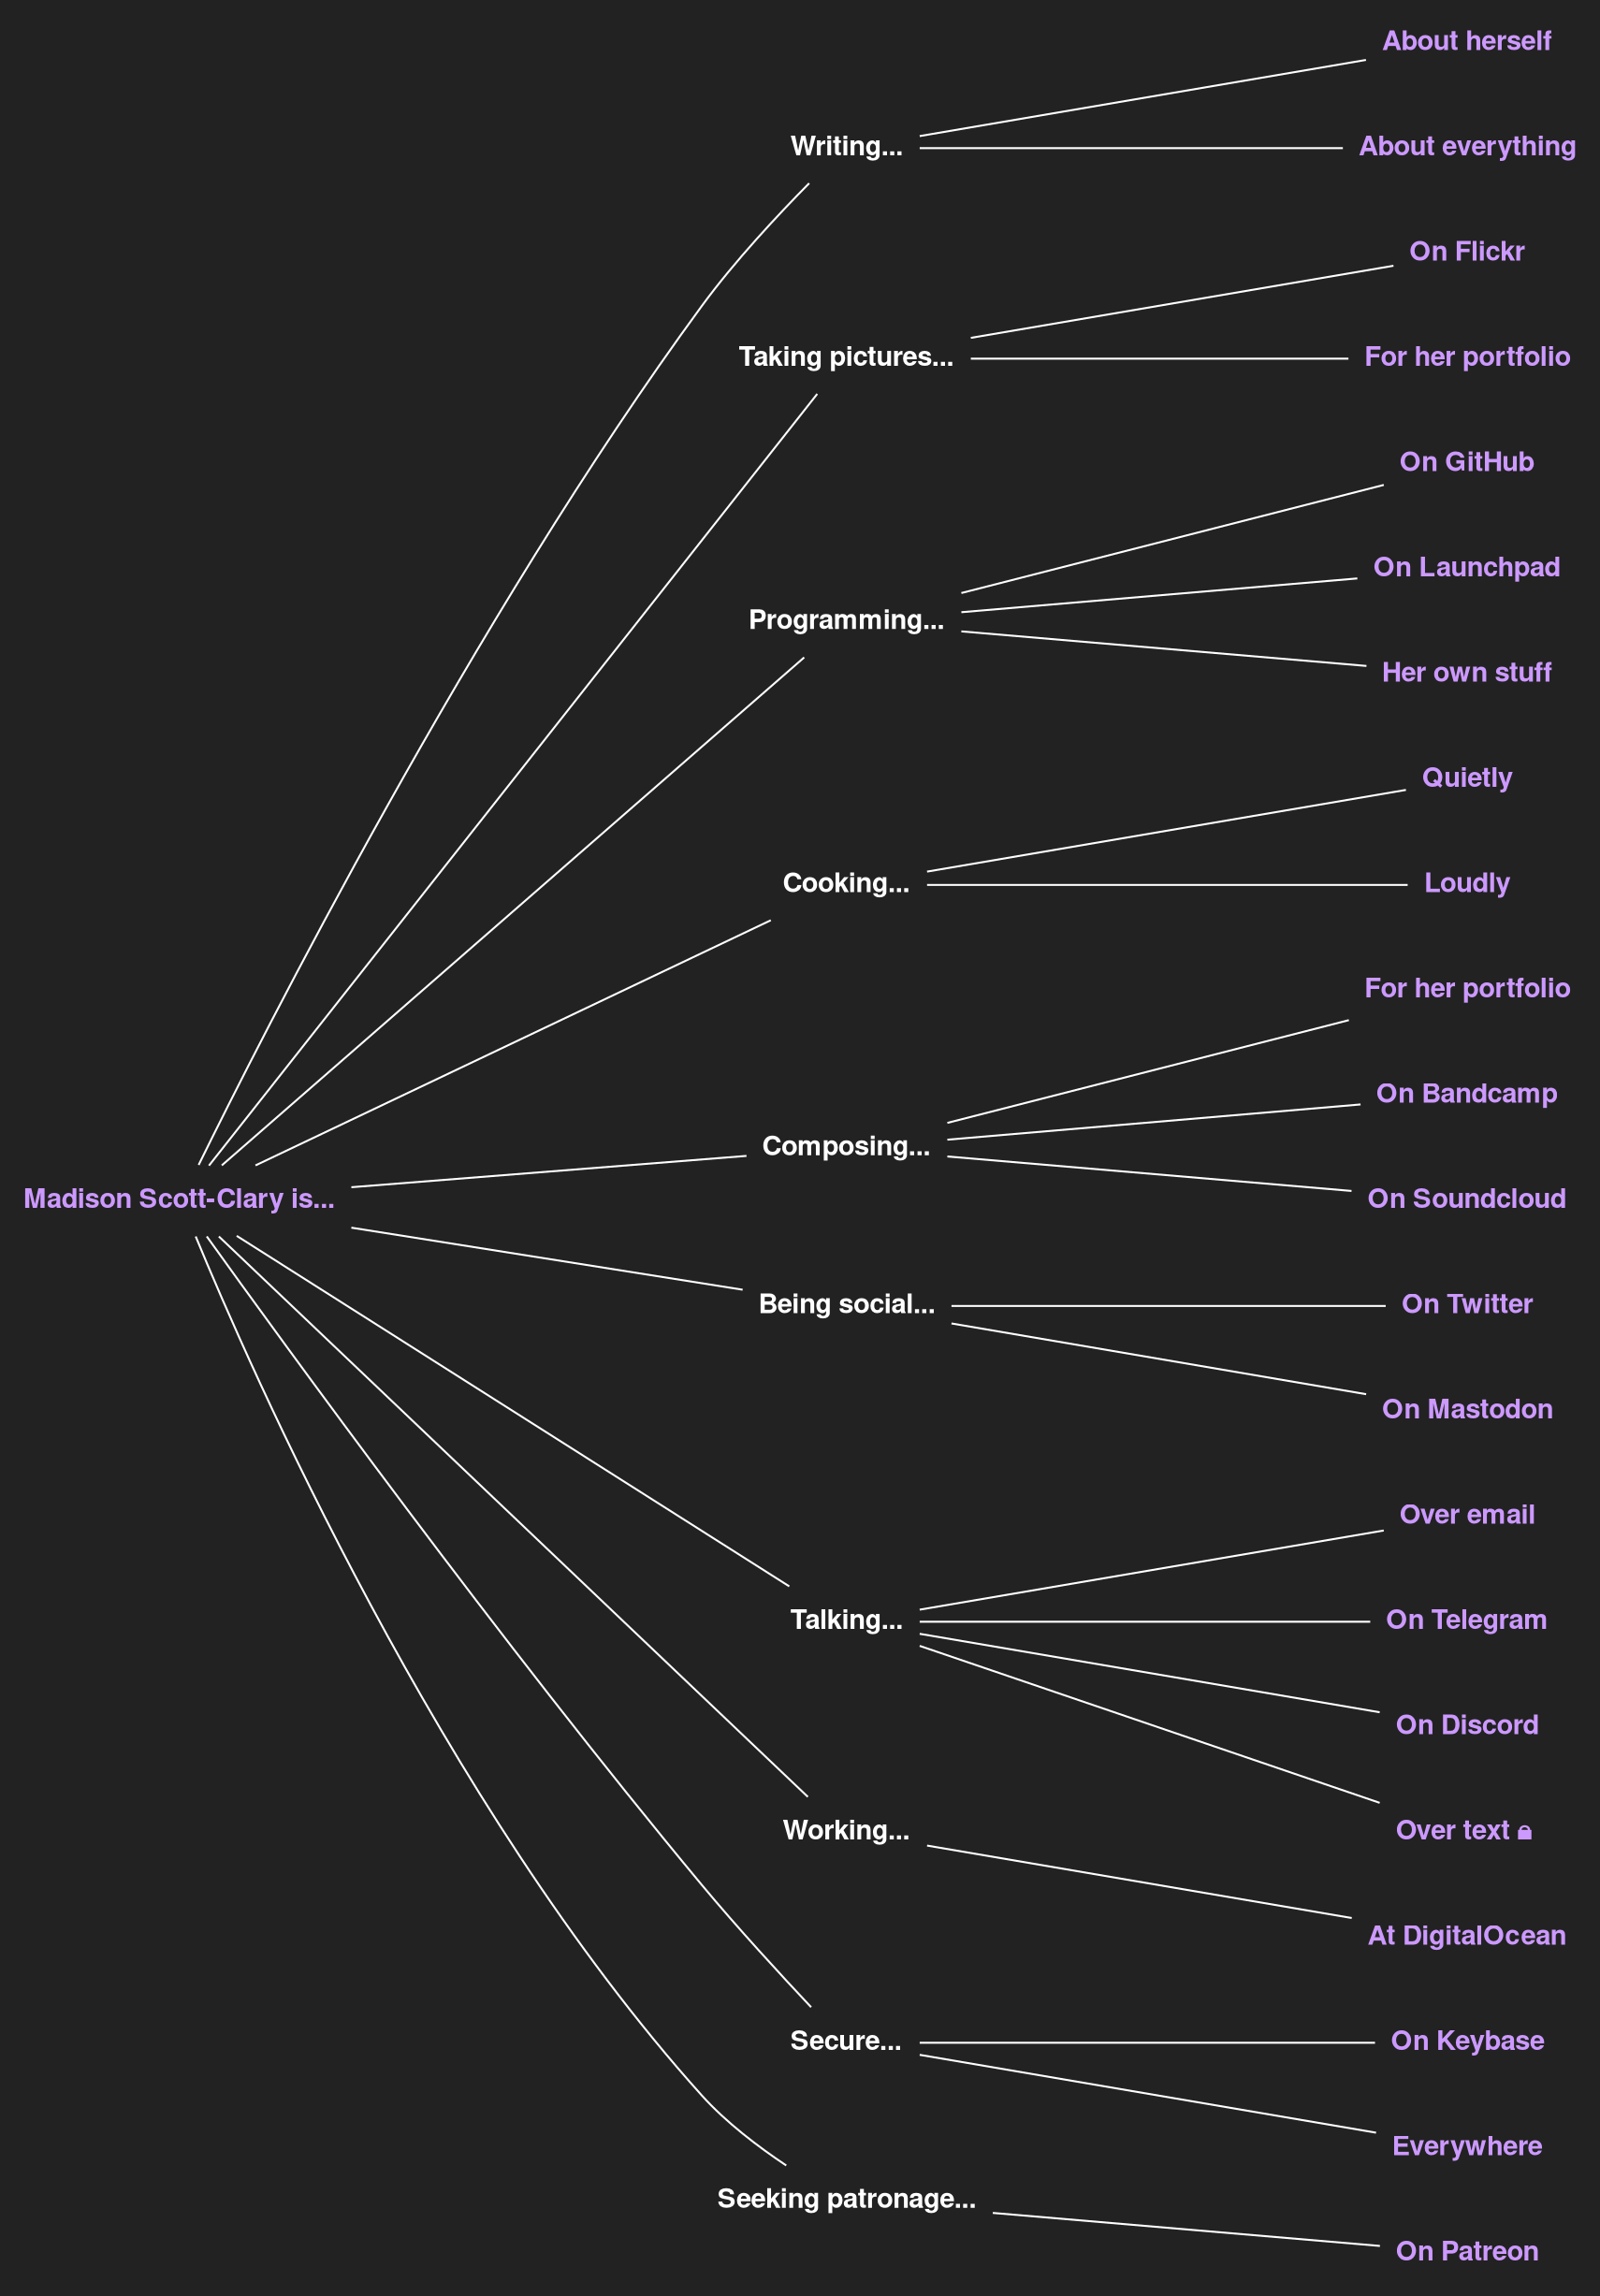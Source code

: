 graph is {
    node[shape="none",fontcolor="#ffffff",color="#ffffff",fontname="Helvetica bold"]
    edge[color="#ffffff"]
    graph[bgcolor="#222222",label="",margin="0",rankdir="LR",ranksep=2.5]

    copula [label="Madison Scott-Clary is...",fontcolor="#cc99ff",href="https://drab-makyo.com?pk_campaign=source&pk_kwd=makyo.is"]

    writing [label="Writing..."]
    /* writing_anything [label="Anything",fontcolor="#cc99ff",href="https://writing.drab-makyo.com?pk_campaign=source&pk_kwd=makyo.is"] */
    writing_ally [label="About herself",fontcolor="#cc99ff",href="https://ally.id?pk_campaign=source&pk_kwd=makyo.is"]
    writing_portfolio [label="About everything",fontcolor="#cc99ff",href="https://makyo.ink?pk_campaign=source&pk_kwd=makyo.is"]
    copula -- writing -- { /* writing_anything, */ writing_ally, writing_portfolio }

    photography [label="Taking pictures..."]
    photography_flickr [label="On Flickr",fontcolor="#cc99ff",href="https://flickr.com/photos/ranna"]
    photography_portfolio [label="For her portfolio",fontcolor="#cc99ff",href="https://makyo.photography"]
    copula -- photography -- { photography_flickr, photography_portfolio }

    programming [label="Programming..."]
    programming_github [label="On GitHub",fontcolor="#cc99ff",href="https://github.com/makyo"]
    programming_launchpad [label="On Launchpad",fontcolor="#cc99ff",href="https://launchpad.net/~makyo"]
    programming_personal [label="Her own stuff",fontcolor="#cc99ff",href="https://makyo.dev"]
    copula -- programming -- { programming_github, programming_launchpad, programming_personal }

    cooking [label="Cooking..."]
    cooking_quietly [label="Quietly",fontcolor="#cc99ff",href="https://makyo.cooking?pk_campaign=source&pk_kwd=makyo.is"]
    cooking_loudly [label="Loudly",fontcolor="#cc99ff",href="https://mealtime.with.maddypa.ws?pk_campaign=source&pk_kwd=makyo.is"]
    copula -- cooking -- { cooking_quietly, cooking_loudly }

    composing [label="Composing..."]
    composing_portfolio [label="For her portfolio",fontcolor="#cc99ff",href="https://sounds.drab-makyo.com?pk_campaign=source&pk_kwd=makyo.is"]
    composing_bandcamp [label="On Bandcamp",fontcolor="#cc99ff",href="https://drab-makyo.bandcamp.com"]
    composing_soundcloud [label="On Soundcloud",fontcolor="#cc99ff",href="https://soundcloud.com/drabmakyo"]
    copula -- composing -- { composing_portfolio, composing_bandcamp, composing_soundcloud }

    social [label="Being social..."]
    social_twitter [label="On Twitter",fontcolor="#cc99ff",href="https://twitter.com/makyo_writes"]
    social_mastodon [label="On Mastodon",fontcolor="#cc99ff",href="https://maddypa.ws/@makyo"]
    copula -- social -- { social_twitter, social_mastodon }

    talking [label="Talking..."]
    talking_email [label="Over email",fontcolor="#cc99ff",href="mailto:makyo@drab-makyo.com"]
    talking_telegram [label="On Telegram",fontcolor="#cc99ff",href="https://t.me/DrabMakyo"]
    talking_discord [label="On Discord",fontcolor="#cc99ff",href="/discord",title="Makyo#7093"]
    /*talking_matrix [label="On Matrix",fontcolor="#cc99ff",href="https://matrix.to/#/@makyo:drab-makyo.com"]
    talking_wire [label="On Wire",fontcolor="#cc99ff",href="/wire",title="@makyo"]*/
    talking_phone [label="Over text 🔒 ",fontcolor="#cc99ff",href="tel:3038185943"]
    copula -- talking -- { talking_email, talking_telegram, talking_discord, talking_phone /*, talking_matrix, talking_wire*/ }

    working [label="Working..."]
    working_do [label="At DigitalOcean",fontcolor="#cc99ff",href="https://www.digitalocean.com/community/users/mscottclary"]
    /* working_hybrid [label="At Hybrid Ink, LLC",fontcolor="#cc99ff",href="https://hybrid.ink?pk_campaign=source&pk_kwd=makyo.is"] */
    copula -- working -- { /*working_hybrid, */ working_do }

    secure [label="Secure..."]
    secure_keybase [label="On Keybase",fontcolor="#cc99ff",href="https://keybase.io/makyo"]
    secure_everywhere [label="Everywhere",fontcolor="#cc99ff",href="https://drab-makyo.com/pgp"]
    copula -- secure -- { secure_everywhere, secure_keybase }

    patron [label="Seeking patronage..."]
    patron_patreon [label="On Patreon",fontcolor="#cc99ff",href="https://patreon.com/makyo"]
    copula -- patron -- { patron_patreon }
}
